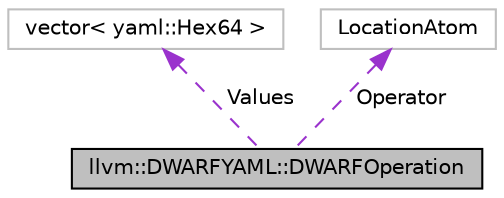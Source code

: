 digraph "llvm::DWARFYAML::DWARFOperation"
{
 // LATEX_PDF_SIZE
  bgcolor="transparent";
  edge [fontname="Helvetica",fontsize="10",labelfontname="Helvetica",labelfontsize="10"];
  node [fontname="Helvetica",fontsize="10",shape=record];
  Node1 [label="llvm::DWARFYAML::DWARFOperation",height=0.2,width=0.4,color="black", fillcolor="grey75", style="filled", fontcolor="black",tooltip=" "];
  Node2 -> Node1 [dir="back",color="darkorchid3",fontsize="10",style="dashed",label=" Values" ,fontname="Helvetica"];
  Node2 [label="vector\< yaml::Hex64 \>",height=0.2,width=0.4,color="grey75",tooltip=" "];
  Node3 -> Node1 [dir="back",color="darkorchid3",fontsize="10",style="dashed",label=" Operator" ,fontname="Helvetica"];
  Node3 [label="LocationAtom",height=0.2,width=0.4,color="grey75",tooltip=" "];
}
